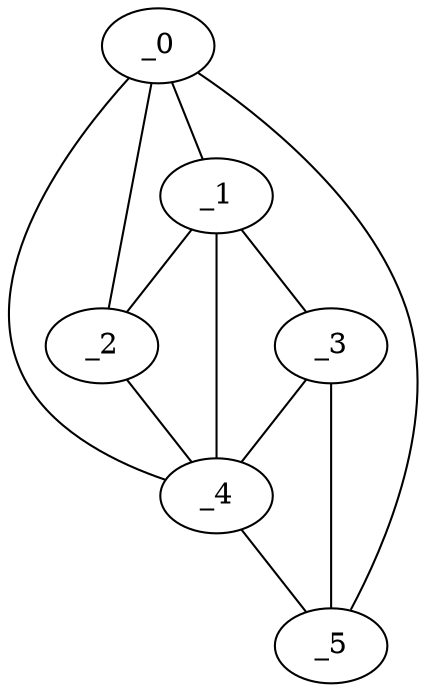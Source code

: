 graph "obj2__195.gxl" {
	_0	 [x=71,
		y=61];
	_1	 [x=75,
		y=5];
	_0 -- _1	 [valence=1];
	_2	 [x=78,
		y=18];
	_0 -- _2	 [valence=1];
	_4	 [x=83,
		y=15];
	_0 -- _4	 [valence=2];
	_5	 [x=89,
		y=9];
	_0 -- _5	 [valence=1];
	_1 -- _2	 [valence=2];
	_3	 [x=83,
		y=3];
	_1 -- _3	 [valence=1];
	_1 -- _4	 [valence=2];
	_2 -- _4	 [valence=2];
	_3 -- _4	 [valence=2];
	_3 -- _5	 [valence=1];
	_4 -- _5	 [valence=1];
}
